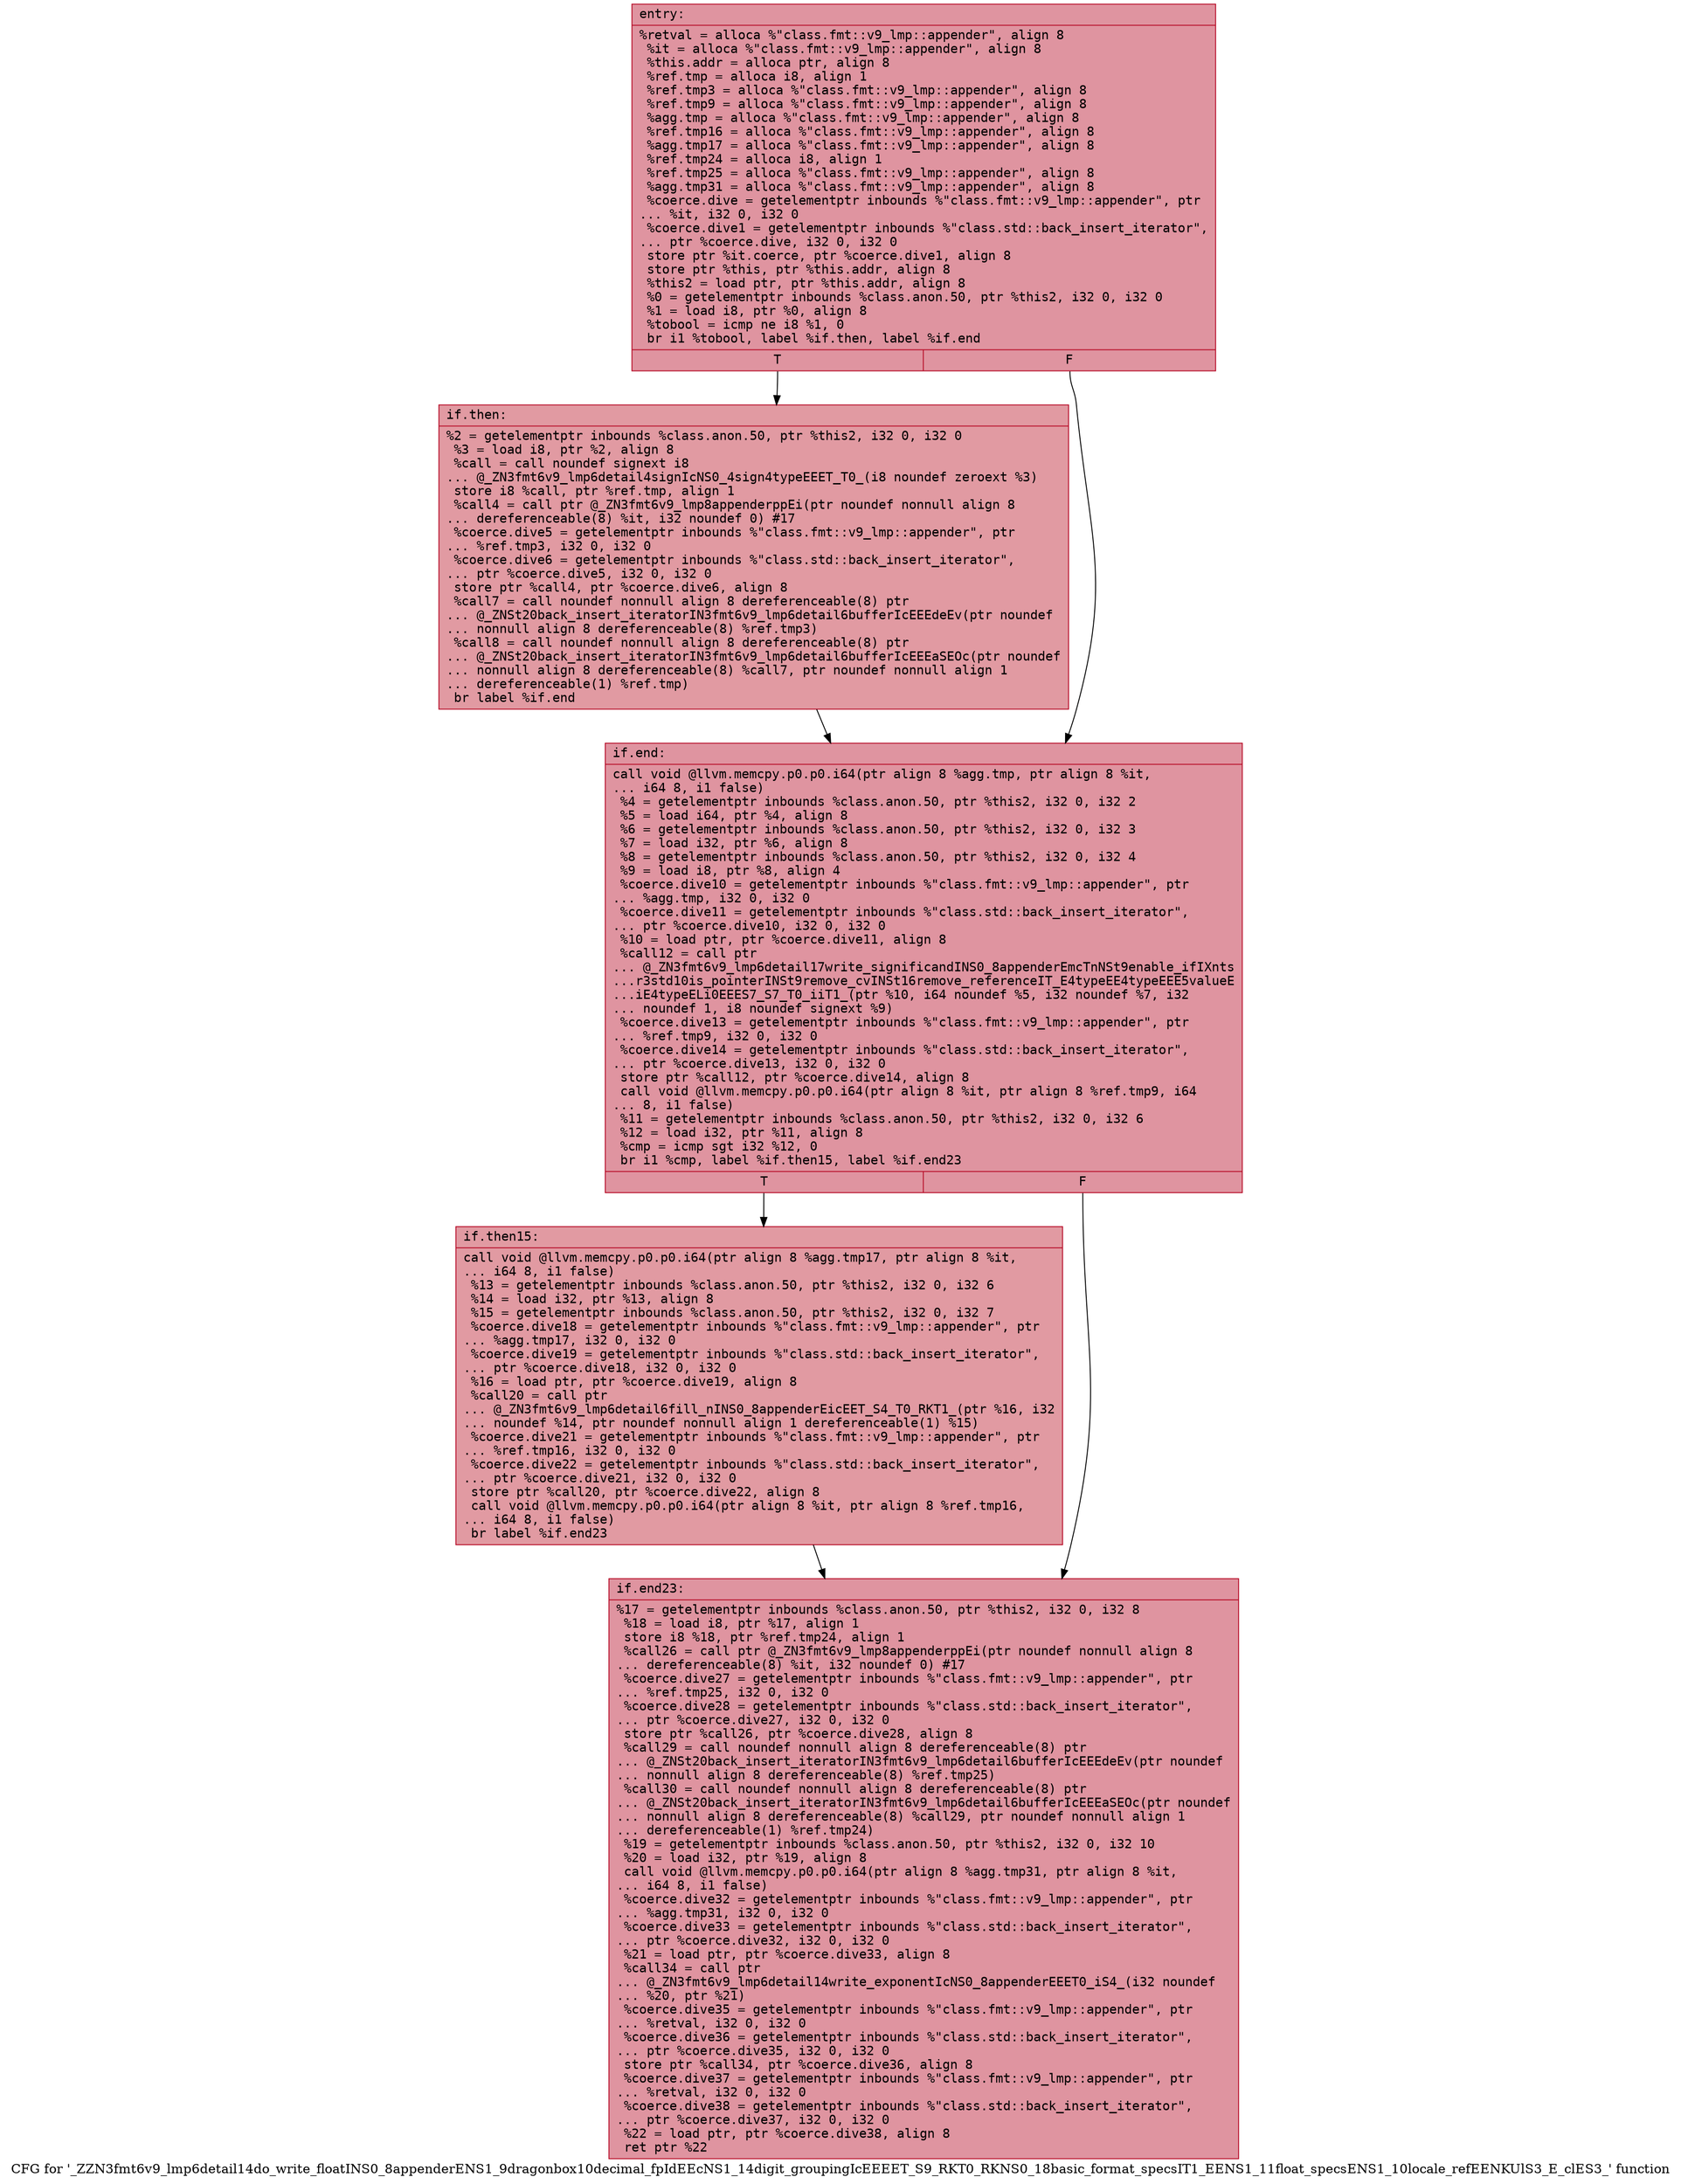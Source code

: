 digraph "CFG for '_ZZN3fmt6v9_lmp6detail14do_write_floatINS0_8appenderENS1_9dragonbox10decimal_fpIdEEcNS1_14digit_groupingIcEEEET_S9_RKT0_RKNS0_18basic_format_specsIT1_EENS1_11float_specsENS1_10locale_refEENKUlS3_E_clES3_' function" {
	label="CFG for '_ZZN3fmt6v9_lmp6detail14do_write_floatINS0_8appenderENS1_9dragonbox10decimal_fpIdEEcNS1_14digit_groupingIcEEEET_S9_RKT0_RKNS0_18basic_format_specsIT1_EENS1_11float_specsENS1_10locale_refEENKUlS3_E_clES3_' function";

	Node0x55fec328c610 [shape=record,color="#b70d28ff", style=filled, fillcolor="#b70d2870" fontname="Courier",label="{entry:\l|  %retval = alloca %\"class.fmt::v9_lmp::appender\", align 8\l  %it = alloca %\"class.fmt::v9_lmp::appender\", align 8\l  %this.addr = alloca ptr, align 8\l  %ref.tmp = alloca i8, align 1\l  %ref.tmp3 = alloca %\"class.fmt::v9_lmp::appender\", align 8\l  %ref.tmp9 = alloca %\"class.fmt::v9_lmp::appender\", align 8\l  %agg.tmp = alloca %\"class.fmt::v9_lmp::appender\", align 8\l  %ref.tmp16 = alloca %\"class.fmt::v9_lmp::appender\", align 8\l  %agg.tmp17 = alloca %\"class.fmt::v9_lmp::appender\", align 8\l  %ref.tmp24 = alloca i8, align 1\l  %ref.tmp25 = alloca %\"class.fmt::v9_lmp::appender\", align 8\l  %agg.tmp31 = alloca %\"class.fmt::v9_lmp::appender\", align 8\l  %coerce.dive = getelementptr inbounds %\"class.fmt::v9_lmp::appender\", ptr\l... %it, i32 0, i32 0\l  %coerce.dive1 = getelementptr inbounds %\"class.std::back_insert_iterator\",\l... ptr %coerce.dive, i32 0, i32 0\l  store ptr %it.coerce, ptr %coerce.dive1, align 8\l  store ptr %this, ptr %this.addr, align 8\l  %this2 = load ptr, ptr %this.addr, align 8\l  %0 = getelementptr inbounds %class.anon.50, ptr %this2, i32 0, i32 0\l  %1 = load i8, ptr %0, align 8\l  %tobool = icmp ne i8 %1, 0\l  br i1 %tobool, label %if.then, label %if.end\l|{<s0>T|<s1>F}}"];
	Node0x55fec328c610:s0 -> Node0x55fec328d510[tooltip="entry -> if.then\nProbability 62.50%" ];
	Node0x55fec328c610:s1 -> Node0x55fec328d580[tooltip="entry -> if.end\nProbability 37.50%" ];
	Node0x55fec328d510 [shape=record,color="#b70d28ff", style=filled, fillcolor="#bb1b2c70" fontname="Courier",label="{if.then:\l|  %2 = getelementptr inbounds %class.anon.50, ptr %this2, i32 0, i32 0\l  %3 = load i8, ptr %2, align 8\l  %call = call noundef signext i8\l... @_ZN3fmt6v9_lmp6detail4signIcNS0_4sign4typeEEET_T0_(i8 noundef zeroext %3)\l  store i8 %call, ptr %ref.tmp, align 1\l  %call4 = call ptr @_ZN3fmt6v9_lmp8appenderppEi(ptr noundef nonnull align 8\l... dereferenceable(8) %it, i32 noundef 0) #17\l  %coerce.dive5 = getelementptr inbounds %\"class.fmt::v9_lmp::appender\", ptr\l... %ref.tmp3, i32 0, i32 0\l  %coerce.dive6 = getelementptr inbounds %\"class.std::back_insert_iterator\",\l... ptr %coerce.dive5, i32 0, i32 0\l  store ptr %call4, ptr %coerce.dive6, align 8\l  %call7 = call noundef nonnull align 8 dereferenceable(8) ptr\l... @_ZNSt20back_insert_iteratorIN3fmt6v9_lmp6detail6bufferIcEEEdeEv(ptr noundef\l... nonnull align 8 dereferenceable(8) %ref.tmp3)\l  %call8 = call noundef nonnull align 8 dereferenceable(8) ptr\l... @_ZNSt20back_insert_iteratorIN3fmt6v9_lmp6detail6bufferIcEEEaSEOc(ptr noundef\l... nonnull align 8 dereferenceable(8) %call7, ptr noundef nonnull align 1\l... dereferenceable(1) %ref.tmp)\l  br label %if.end\l}"];
	Node0x55fec328d510 -> Node0x55fec328d580[tooltip="if.then -> if.end\nProbability 100.00%" ];
	Node0x55fec328d580 [shape=record,color="#b70d28ff", style=filled, fillcolor="#b70d2870" fontname="Courier",label="{if.end:\l|  call void @llvm.memcpy.p0.p0.i64(ptr align 8 %agg.tmp, ptr align 8 %it,\l... i64 8, i1 false)\l  %4 = getelementptr inbounds %class.anon.50, ptr %this2, i32 0, i32 2\l  %5 = load i64, ptr %4, align 8\l  %6 = getelementptr inbounds %class.anon.50, ptr %this2, i32 0, i32 3\l  %7 = load i32, ptr %6, align 8\l  %8 = getelementptr inbounds %class.anon.50, ptr %this2, i32 0, i32 4\l  %9 = load i8, ptr %8, align 4\l  %coerce.dive10 = getelementptr inbounds %\"class.fmt::v9_lmp::appender\", ptr\l... %agg.tmp, i32 0, i32 0\l  %coerce.dive11 = getelementptr inbounds %\"class.std::back_insert_iterator\",\l... ptr %coerce.dive10, i32 0, i32 0\l  %10 = load ptr, ptr %coerce.dive11, align 8\l  %call12 = call ptr\l... @_ZN3fmt6v9_lmp6detail17write_significandINS0_8appenderEmcTnNSt9enable_ifIXnts\l...r3std10is_pointerINSt9remove_cvINSt16remove_referenceIT_E4typeEE4typeEEE5valueE\l...iE4typeELi0EEES7_S7_T0_iiT1_(ptr %10, i64 noundef %5, i32 noundef %7, i32\l... noundef 1, i8 noundef signext %9)\l  %coerce.dive13 = getelementptr inbounds %\"class.fmt::v9_lmp::appender\", ptr\l... %ref.tmp9, i32 0, i32 0\l  %coerce.dive14 = getelementptr inbounds %\"class.std::back_insert_iterator\",\l... ptr %coerce.dive13, i32 0, i32 0\l  store ptr %call12, ptr %coerce.dive14, align 8\l  call void @llvm.memcpy.p0.p0.i64(ptr align 8 %it, ptr align 8 %ref.tmp9, i64\l... 8, i1 false)\l  %11 = getelementptr inbounds %class.anon.50, ptr %this2, i32 0, i32 6\l  %12 = load i32, ptr %11, align 8\l  %cmp = icmp sgt i32 %12, 0\l  br i1 %cmp, label %if.then15, label %if.end23\l|{<s0>T|<s1>F}}"];
	Node0x55fec328d580:s0 -> Node0x55fec328f1b0[tooltip="if.end -> if.then15\nProbability 62.50%" ];
	Node0x55fec328d580:s1 -> Node0x55fec328f200[tooltip="if.end -> if.end23\nProbability 37.50%" ];
	Node0x55fec328f1b0 [shape=record,color="#b70d28ff", style=filled, fillcolor="#bb1b2c70" fontname="Courier",label="{if.then15:\l|  call void @llvm.memcpy.p0.p0.i64(ptr align 8 %agg.tmp17, ptr align 8 %it,\l... i64 8, i1 false)\l  %13 = getelementptr inbounds %class.anon.50, ptr %this2, i32 0, i32 6\l  %14 = load i32, ptr %13, align 8\l  %15 = getelementptr inbounds %class.anon.50, ptr %this2, i32 0, i32 7\l  %coerce.dive18 = getelementptr inbounds %\"class.fmt::v9_lmp::appender\", ptr\l... %agg.tmp17, i32 0, i32 0\l  %coerce.dive19 = getelementptr inbounds %\"class.std::back_insert_iterator\",\l... ptr %coerce.dive18, i32 0, i32 0\l  %16 = load ptr, ptr %coerce.dive19, align 8\l  %call20 = call ptr\l... @_ZN3fmt6v9_lmp6detail6fill_nINS0_8appenderEicEET_S4_T0_RKT1_(ptr %16, i32\l... noundef %14, ptr noundef nonnull align 1 dereferenceable(1) %15)\l  %coerce.dive21 = getelementptr inbounds %\"class.fmt::v9_lmp::appender\", ptr\l... %ref.tmp16, i32 0, i32 0\l  %coerce.dive22 = getelementptr inbounds %\"class.std::back_insert_iterator\",\l... ptr %coerce.dive21, i32 0, i32 0\l  store ptr %call20, ptr %coerce.dive22, align 8\l  call void @llvm.memcpy.p0.p0.i64(ptr align 8 %it, ptr align 8 %ref.tmp16,\l... i64 8, i1 false)\l  br label %if.end23\l}"];
	Node0x55fec328f1b0 -> Node0x55fec328f200[tooltip="if.then15 -> if.end23\nProbability 100.00%" ];
	Node0x55fec328f200 [shape=record,color="#b70d28ff", style=filled, fillcolor="#b70d2870" fontname="Courier",label="{if.end23:\l|  %17 = getelementptr inbounds %class.anon.50, ptr %this2, i32 0, i32 8\l  %18 = load i8, ptr %17, align 1\l  store i8 %18, ptr %ref.tmp24, align 1\l  %call26 = call ptr @_ZN3fmt6v9_lmp8appenderppEi(ptr noundef nonnull align 8\l... dereferenceable(8) %it, i32 noundef 0) #17\l  %coerce.dive27 = getelementptr inbounds %\"class.fmt::v9_lmp::appender\", ptr\l... %ref.tmp25, i32 0, i32 0\l  %coerce.dive28 = getelementptr inbounds %\"class.std::back_insert_iterator\",\l... ptr %coerce.dive27, i32 0, i32 0\l  store ptr %call26, ptr %coerce.dive28, align 8\l  %call29 = call noundef nonnull align 8 dereferenceable(8) ptr\l... @_ZNSt20back_insert_iteratorIN3fmt6v9_lmp6detail6bufferIcEEEdeEv(ptr noundef\l... nonnull align 8 dereferenceable(8) %ref.tmp25)\l  %call30 = call noundef nonnull align 8 dereferenceable(8) ptr\l... @_ZNSt20back_insert_iteratorIN3fmt6v9_lmp6detail6bufferIcEEEaSEOc(ptr noundef\l... nonnull align 8 dereferenceable(8) %call29, ptr noundef nonnull align 1\l... dereferenceable(1) %ref.tmp24)\l  %19 = getelementptr inbounds %class.anon.50, ptr %this2, i32 0, i32 10\l  %20 = load i32, ptr %19, align 8\l  call void @llvm.memcpy.p0.p0.i64(ptr align 8 %agg.tmp31, ptr align 8 %it,\l... i64 8, i1 false)\l  %coerce.dive32 = getelementptr inbounds %\"class.fmt::v9_lmp::appender\", ptr\l... %agg.tmp31, i32 0, i32 0\l  %coerce.dive33 = getelementptr inbounds %\"class.std::back_insert_iterator\",\l... ptr %coerce.dive32, i32 0, i32 0\l  %21 = load ptr, ptr %coerce.dive33, align 8\l  %call34 = call ptr\l... @_ZN3fmt6v9_lmp6detail14write_exponentIcNS0_8appenderEEET0_iS4_(i32 noundef\l... %20, ptr %21)\l  %coerce.dive35 = getelementptr inbounds %\"class.fmt::v9_lmp::appender\", ptr\l... %retval, i32 0, i32 0\l  %coerce.dive36 = getelementptr inbounds %\"class.std::back_insert_iterator\",\l... ptr %coerce.dive35, i32 0, i32 0\l  store ptr %call34, ptr %coerce.dive36, align 8\l  %coerce.dive37 = getelementptr inbounds %\"class.fmt::v9_lmp::appender\", ptr\l... %retval, i32 0, i32 0\l  %coerce.dive38 = getelementptr inbounds %\"class.std::back_insert_iterator\",\l... ptr %coerce.dive37, i32 0, i32 0\l  %22 = load ptr, ptr %coerce.dive38, align 8\l  ret ptr %22\l}"];
}
